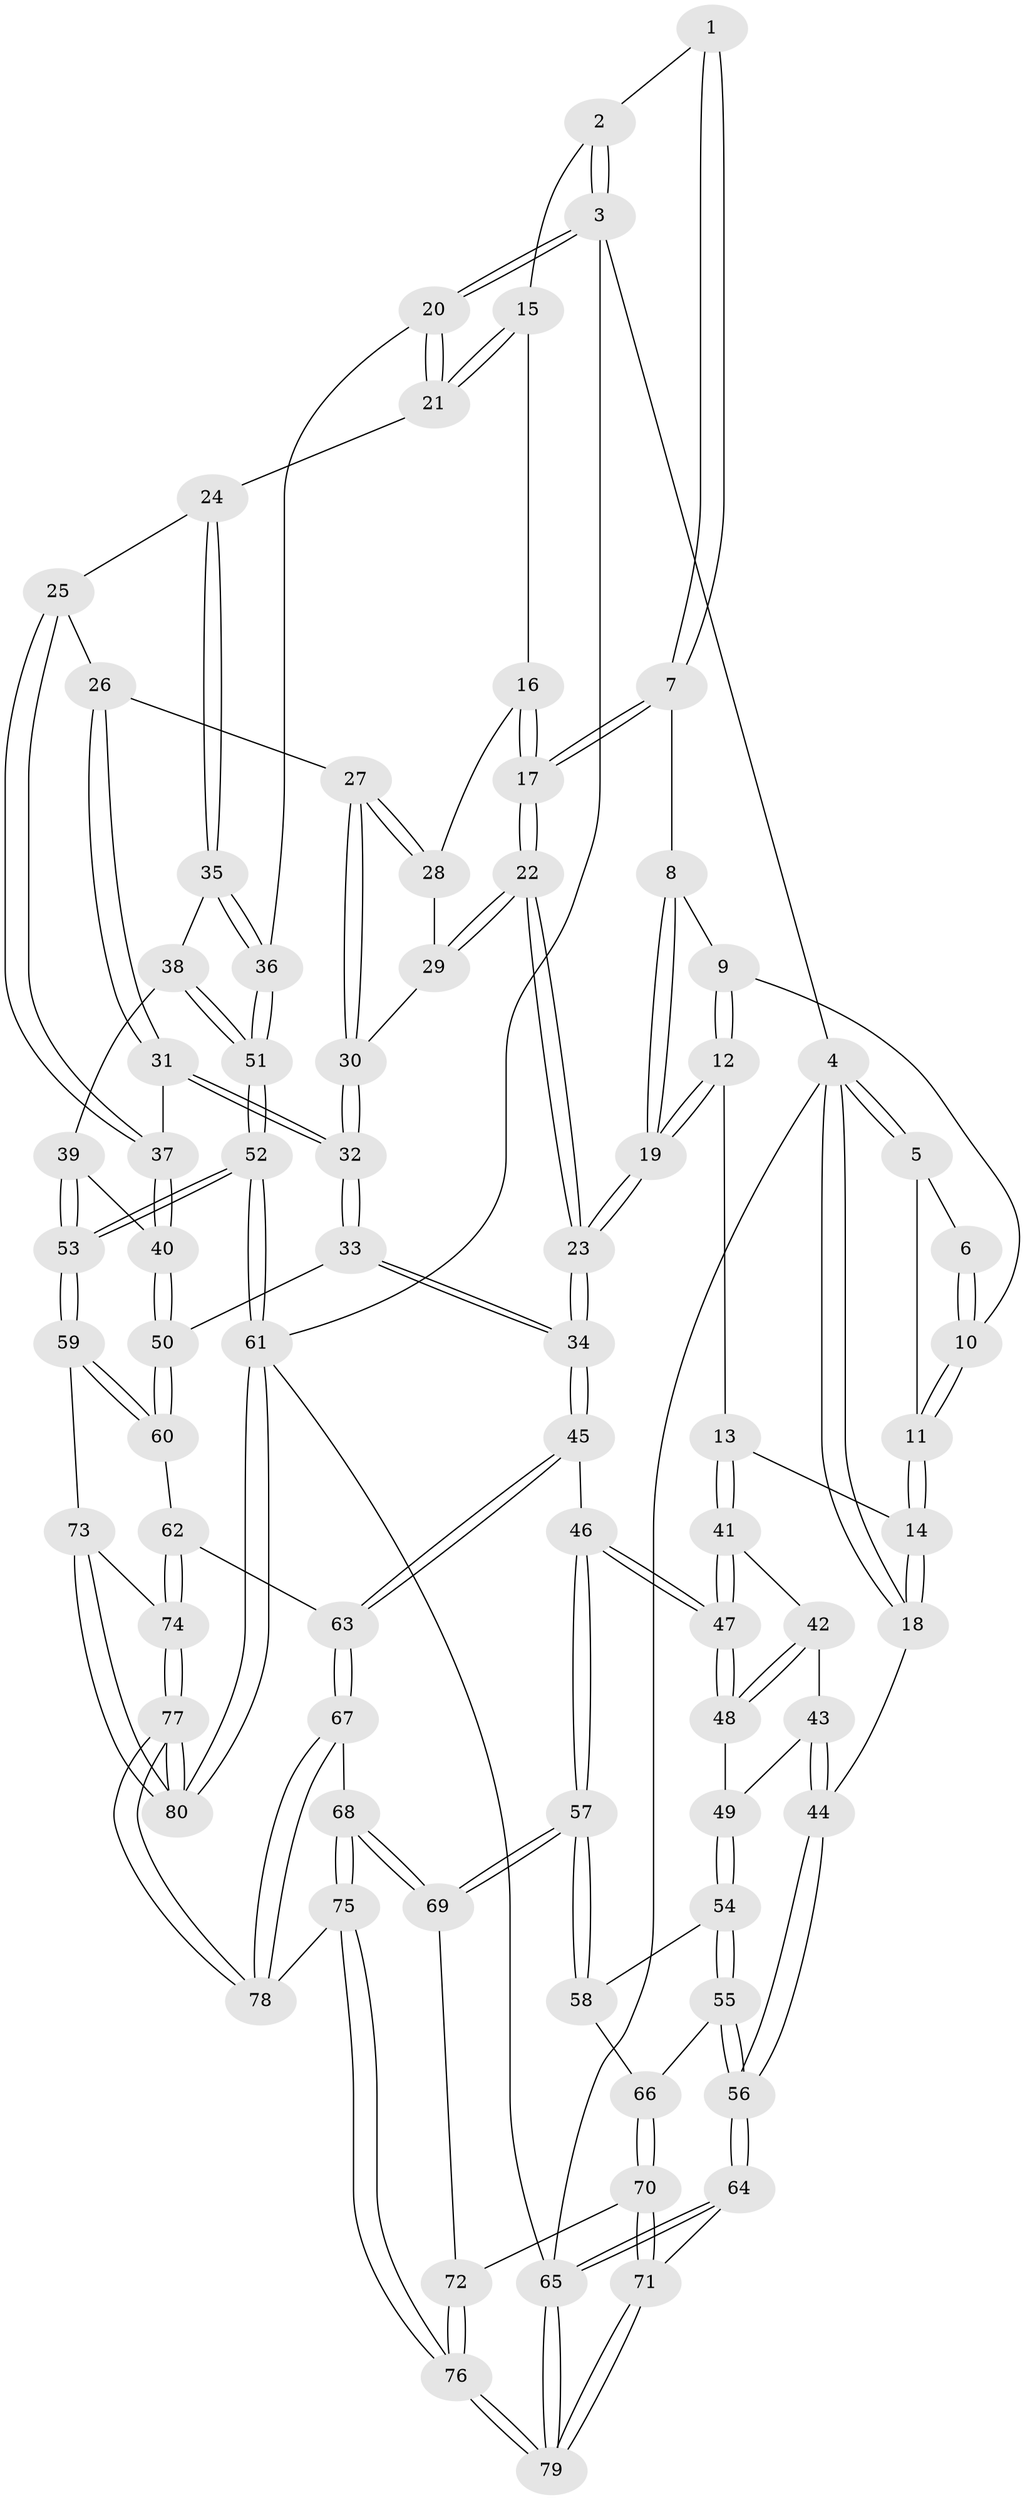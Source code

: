 // Generated by graph-tools (version 1.1) at 2025/00/03/09/25 05:00:28]
// undirected, 80 vertices, 197 edges
graph export_dot {
graph [start="1"]
  node [color=gray90,style=filled];
  1 [pos="+0.5532102613941887+0"];
  2 [pos="+0.7932701241174254+0"];
  3 [pos="+1+0"];
  4 [pos="+0+0"];
  5 [pos="+0.027494050628230012+0"];
  6 [pos="+0.5471136472090805+0"];
  7 [pos="+0.497787480181342+0.19553159511828755"];
  8 [pos="+0.44796200603735375+0.18297252983573226"];
  9 [pos="+0.3948927826884115+0.12496650550733429"];
  10 [pos="+0.3900446229431188+0.11526697763386576"];
  11 [pos="+0.18720219936410631+0.0702098745529956"];
  12 [pos="+0.2674322560835413+0.3039916173816351"];
  13 [pos="+0.2603693105969951+0.3023900061868983"];
  14 [pos="+0.1818975643825765+0.21906539759357022"];
  15 [pos="+0.7760582723720317+0.05429045008747194"];
  16 [pos="+0.7429899979990153+0.10573631318481214"];
  17 [pos="+0.5208534479704398+0.21493223163450328"];
  18 [pos="+0+0.3760724300847189"];
  19 [pos="+0.31019437713633397+0.32067253706665055"];
  20 [pos="+1+0.19599904465091453"];
  21 [pos="+0.8800447327450756+0.19671481149666428"];
  22 [pos="+0.5317128772568419+0.3604449794863525"];
  23 [pos="+0.48899842733985066+0.47430101736865987"];
  24 [pos="+0.9161953825775572+0.32719834071088777"];
  25 [pos="+0.8469814838943898+0.3597001373450917"];
  26 [pos="+0.8101713395305512+0.3545207250047774"];
  27 [pos="+0.7783998499109274+0.3440499347541176"];
  28 [pos="+0.7302371547600257+0.17453095580684466"];
  29 [pos="+0.6610695144566269+0.29135041537452866"];
  30 [pos="+0.7280507407566551+0.3683499348040587"];
  31 [pos="+0.7570742015936934+0.4622586118557843"];
  32 [pos="+0.6693443983830234+0.46608951274433547"];
  33 [pos="+0.6262268360460814+0.4934177704123845"];
  34 [pos="+0.5010992916777232+0.5242569608560803"];
  35 [pos="+0.9481629391901101+0.3438245895447086"];
  36 [pos="+1+0.35939509896493765"];
  37 [pos="+0.8285922103787344+0.4762870830856929"];
  38 [pos="+0.9143672267391291+0.50960776872059"];
  39 [pos="+0.9140588356651219+0.5099529685972412"];
  40 [pos="+0.8685722171538044+0.5327339054956837"];
  41 [pos="+0.2127973107254387+0.3852909984279876"];
  42 [pos="+0.20658590274976565+0.39305644412692203"];
  43 [pos="+0.11874862487150978+0.443110185837418"];
  44 [pos="+0+0.4305186292312716"];
  45 [pos="+0.481812225708014+0.5844628277571169"];
  46 [pos="+0.4694520933332925+0.593506907780895"];
  47 [pos="+0.31431494259625375+0.5396329590155645"];
  48 [pos="+0.22704801007177228+0.5218206322677222"];
  49 [pos="+0.18174335164139305+0.5366124676224527"];
  50 [pos="+0.8435552245592826+0.5992129290107656"];
  51 [pos="+1+0.4380116375755873"];
  52 [pos="+1+0.7861247459090148"];
  53 [pos="+1+0.7837113688474425"];
  54 [pos="+0.17832601008379756+0.542121960466038"];
  55 [pos="+0+0.6555940462602554"];
  56 [pos="+0+0.6392387657350496"];
  57 [pos="+0.42916699060996594+0.6469592193435959"];
  58 [pos="+0.23185848608532944+0.6949678595098984"];
  59 [pos="+1+0.7573926191918343"];
  60 [pos="+0.8453257239316655+0.6228125157829352"];
  61 [pos="+1+1"];
  62 [pos="+0.6824913718199999+0.7367103752164386"];
  63 [pos="+0.6689076222058494+0.735721823108666"];
  64 [pos="+0+0.7813648329965753"];
  65 [pos="+0+1"];
  66 [pos="+0.16913768621561145+0.7299317535875873"];
  67 [pos="+0.6576479030110493+0.7690472219826213"];
  68 [pos="+0.4367533373291655+0.910020930882475"];
  69 [pos="+0.420834048104032+0.7249140747927173"];
  70 [pos="+0.1789762740546639+0.8043392270170979"];
  71 [pos="+0.1690553186047732+0.8656086033853875"];
  72 [pos="+0.28665607713152663+0.8285805068593057"];
  73 [pos="+0.8747774364497709+0.8261169244120594"];
  74 [pos="+0.8016189670186886+0.8355908529710797"];
  75 [pos="+0.4373319115684835+1"];
  76 [pos="+0.3258985009579203+1"];
  77 [pos="+0.709490653347722+1"];
  78 [pos="+0.5752186541681258+1"];
  79 [pos="+0.20431851581544755+1"];
  80 [pos="+0.9290065768612851+1"];
  1 -- 2;
  1 -- 7;
  1 -- 7;
  2 -- 3;
  2 -- 3;
  2 -- 15;
  3 -- 4;
  3 -- 20;
  3 -- 20;
  3 -- 61;
  4 -- 5;
  4 -- 5;
  4 -- 18;
  4 -- 18;
  4 -- 65;
  5 -- 6;
  5 -- 11;
  6 -- 10;
  6 -- 10;
  7 -- 8;
  7 -- 17;
  7 -- 17;
  8 -- 9;
  8 -- 19;
  8 -- 19;
  9 -- 10;
  9 -- 12;
  9 -- 12;
  10 -- 11;
  10 -- 11;
  11 -- 14;
  11 -- 14;
  12 -- 13;
  12 -- 19;
  12 -- 19;
  13 -- 14;
  13 -- 41;
  13 -- 41;
  14 -- 18;
  14 -- 18;
  15 -- 16;
  15 -- 21;
  15 -- 21;
  16 -- 17;
  16 -- 17;
  16 -- 28;
  17 -- 22;
  17 -- 22;
  18 -- 44;
  19 -- 23;
  19 -- 23;
  20 -- 21;
  20 -- 21;
  20 -- 36;
  21 -- 24;
  22 -- 23;
  22 -- 23;
  22 -- 29;
  22 -- 29;
  23 -- 34;
  23 -- 34;
  24 -- 25;
  24 -- 35;
  24 -- 35;
  25 -- 26;
  25 -- 37;
  25 -- 37;
  26 -- 27;
  26 -- 31;
  26 -- 31;
  27 -- 28;
  27 -- 28;
  27 -- 30;
  27 -- 30;
  28 -- 29;
  29 -- 30;
  30 -- 32;
  30 -- 32;
  31 -- 32;
  31 -- 32;
  31 -- 37;
  32 -- 33;
  32 -- 33;
  33 -- 34;
  33 -- 34;
  33 -- 50;
  34 -- 45;
  34 -- 45;
  35 -- 36;
  35 -- 36;
  35 -- 38;
  36 -- 51;
  36 -- 51;
  37 -- 40;
  37 -- 40;
  38 -- 39;
  38 -- 51;
  38 -- 51;
  39 -- 40;
  39 -- 53;
  39 -- 53;
  40 -- 50;
  40 -- 50;
  41 -- 42;
  41 -- 47;
  41 -- 47;
  42 -- 43;
  42 -- 48;
  42 -- 48;
  43 -- 44;
  43 -- 44;
  43 -- 49;
  44 -- 56;
  44 -- 56;
  45 -- 46;
  45 -- 63;
  45 -- 63;
  46 -- 47;
  46 -- 47;
  46 -- 57;
  46 -- 57;
  47 -- 48;
  47 -- 48;
  48 -- 49;
  49 -- 54;
  49 -- 54;
  50 -- 60;
  50 -- 60;
  51 -- 52;
  51 -- 52;
  52 -- 53;
  52 -- 53;
  52 -- 61;
  52 -- 61;
  53 -- 59;
  53 -- 59;
  54 -- 55;
  54 -- 55;
  54 -- 58;
  55 -- 56;
  55 -- 56;
  55 -- 66;
  56 -- 64;
  56 -- 64;
  57 -- 58;
  57 -- 58;
  57 -- 69;
  57 -- 69;
  58 -- 66;
  59 -- 60;
  59 -- 60;
  59 -- 73;
  60 -- 62;
  61 -- 80;
  61 -- 80;
  61 -- 65;
  62 -- 63;
  62 -- 74;
  62 -- 74;
  63 -- 67;
  63 -- 67;
  64 -- 65;
  64 -- 65;
  64 -- 71;
  65 -- 79;
  65 -- 79;
  66 -- 70;
  66 -- 70;
  67 -- 68;
  67 -- 78;
  67 -- 78;
  68 -- 69;
  68 -- 69;
  68 -- 75;
  68 -- 75;
  69 -- 72;
  70 -- 71;
  70 -- 71;
  70 -- 72;
  71 -- 79;
  71 -- 79;
  72 -- 76;
  72 -- 76;
  73 -- 74;
  73 -- 80;
  73 -- 80;
  74 -- 77;
  74 -- 77;
  75 -- 76;
  75 -- 76;
  75 -- 78;
  76 -- 79;
  76 -- 79;
  77 -- 78;
  77 -- 78;
  77 -- 80;
  77 -- 80;
}

